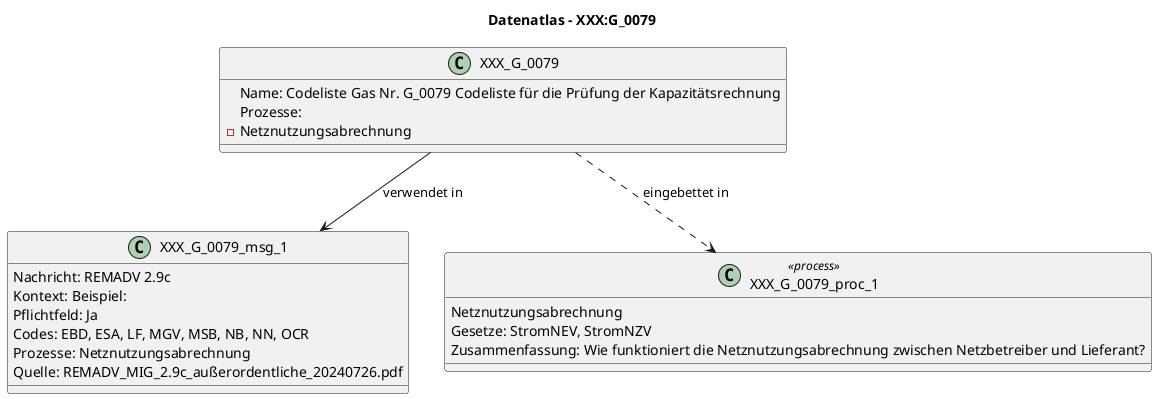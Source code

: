 @startuml
title Datenatlas – XXX:G_0079
class XXX_G_0079 {
  Name: Codeliste Gas Nr. G_0079 Codeliste für die Prüfung der Kapazitätsrechnung
  Prozesse:
    - Netznutzungsabrechnung
}
class XXX_G_0079_msg_1 {
  Nachricht: REMADV 2.9c
  Kontext: Beispiel:
  Pflichtfeld: Ja
  Codes: EBD, ESA, LF, MGV, MSB, NB, NN, OCR
  Prozesse: Netznutzungsabrechnung
  Quelle: REMADV_MIG_2.9c_außerordentliche_20240726.pdf
}
XXX_G_0079 --> XXX_G_0079_msg_1 : verwendet in
class XXX_G_0079_proc_1 <<process>> {
  Netznutzungsabrechnung
  Gesetze: StromNEV, StromNZV
  Zusammenfassung: Wie funktioniert die Netznutzungsabrechnung zwischen Netzbetreiber und Lieferant?
}
XXX_G_0079 ..> XXX_G_0079_proc_1 : eingebettet in
@enduml